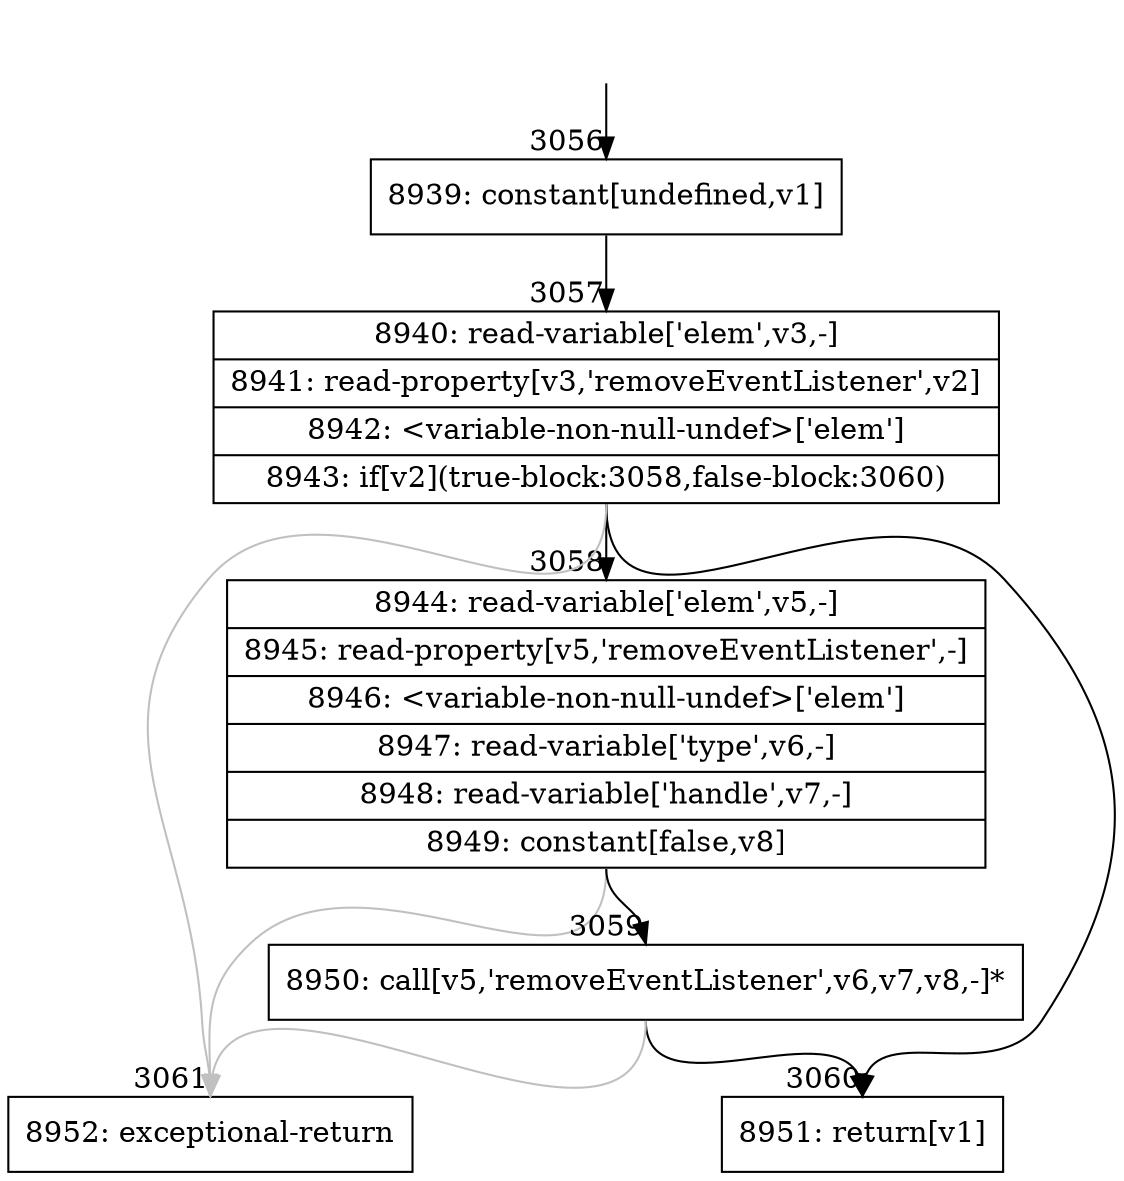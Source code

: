 digraph {
rankdir="TD"
BB_entry186[shape=none,label=""];
BB_entry186 -> BB3056 [tailport=s, headport=n, headlabel="    3056"]
BB3056 [shape=record label="{8939: constant[undefined,v1]}" ] 
BB3056 -> BB3057 [tailport=s, headport=n, headlabel="      3057"]
BB3057 [shape=record label="{8940: read-variable['elem',v3,-]|8941: read-property[v3,'removeEventListener',v2]|8942: \<variable-non-null-undef\>['elem']|8943: if[v2](true-block:3058,false-block:3060)}" ] 
BB3057 -> BB3058 [tailport=s, headport=n, headlabel="      3058"]
BB3057 -> BB3060 [tailport=s, headport=n, headlabel="      3060"]
BB3057 -> BB3061 [tailport=s, headport=n, color=gray, headlabel="      3061"]
BB3058 [shape=record label="{8944: read-variable['elem',v5,-]|8945: read-property[v5,'removeEventListener',-]|8946: \<variable-non-null-undef\>['elem']|8947: read-variable['type',v6,-]|8948: read-variable['handle',v7,-]|8949: constant[false,v8]}" ] 
BB3058 -> BB3059 [tailport=s, headport=n, headlabel="      3059"]
BB3058 -> BB3061 [tailport=s, headport=n, color=gray]
BB3059 [shape=record label="{8950: call[v5,'removeEventListener',v6,v7,v8,-]*}" ] 
BB3059 -> BB3060 [tailport=s, headport=n]
BB3059 -> BB3061 [tailport=s, headport=n, color=gray]
BB3060 [shape=record label="{8951: return[v1]}" ] 
BB3061 [shape=record label="{8952: exceptional-return}" ] 
}
